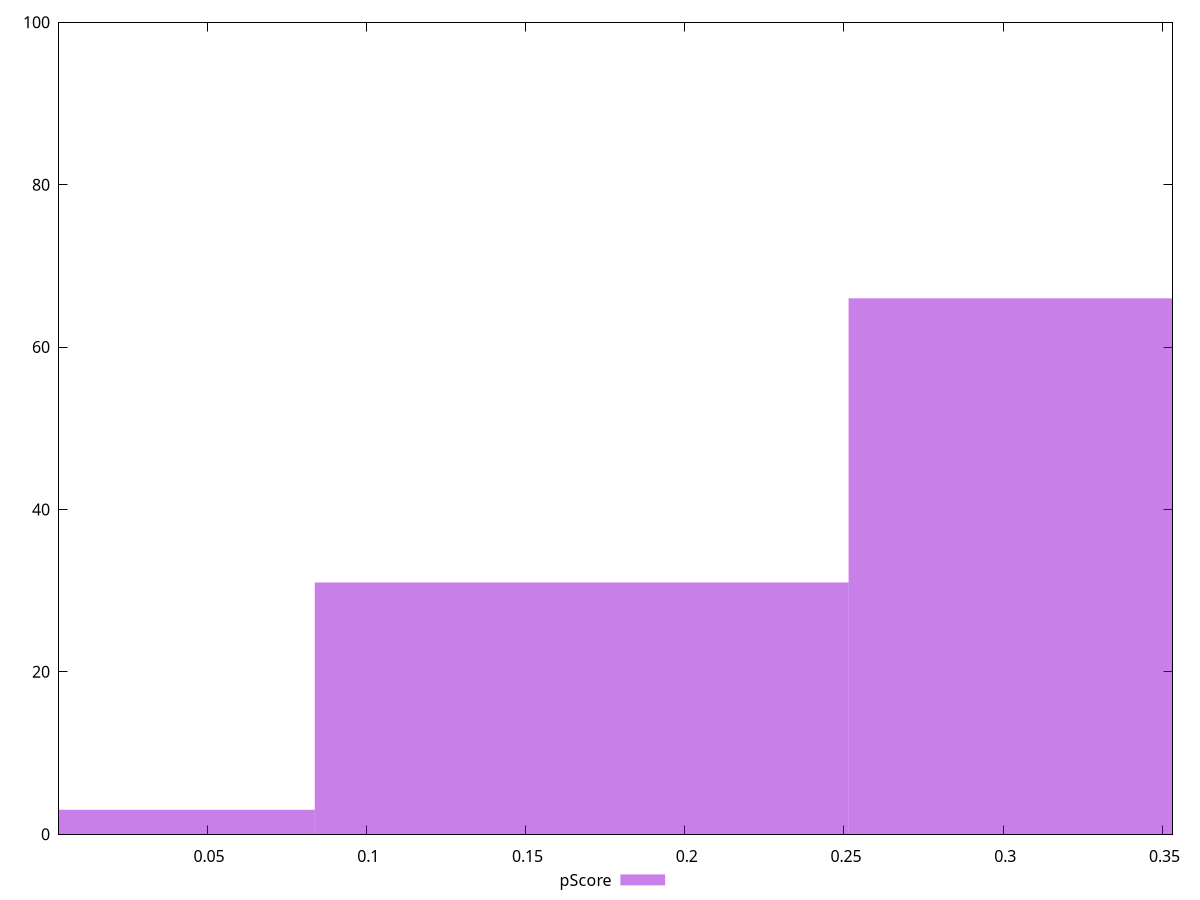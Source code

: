 reset

$pScore <<EOF
0 3
0.16762823534662247 31
0.33525647069324493 66
EOF

set key outside below
set boxwidth 0.16762823534662247
set xrange [0.0034969989826900694:0.35315728813832437]
set yrange [0:100]
set trange [0:100]
set style fill transparent solid 0.5 noborder
set terminal svg size 640, 490 enhanced background rgb 'white'
set output "report_00026_2021-02-22T21:38:55.199Z/max-potential-fid/samples/pages/pScore/histogram.svg"

plot $pScore title "pScore" with boxes

reset
